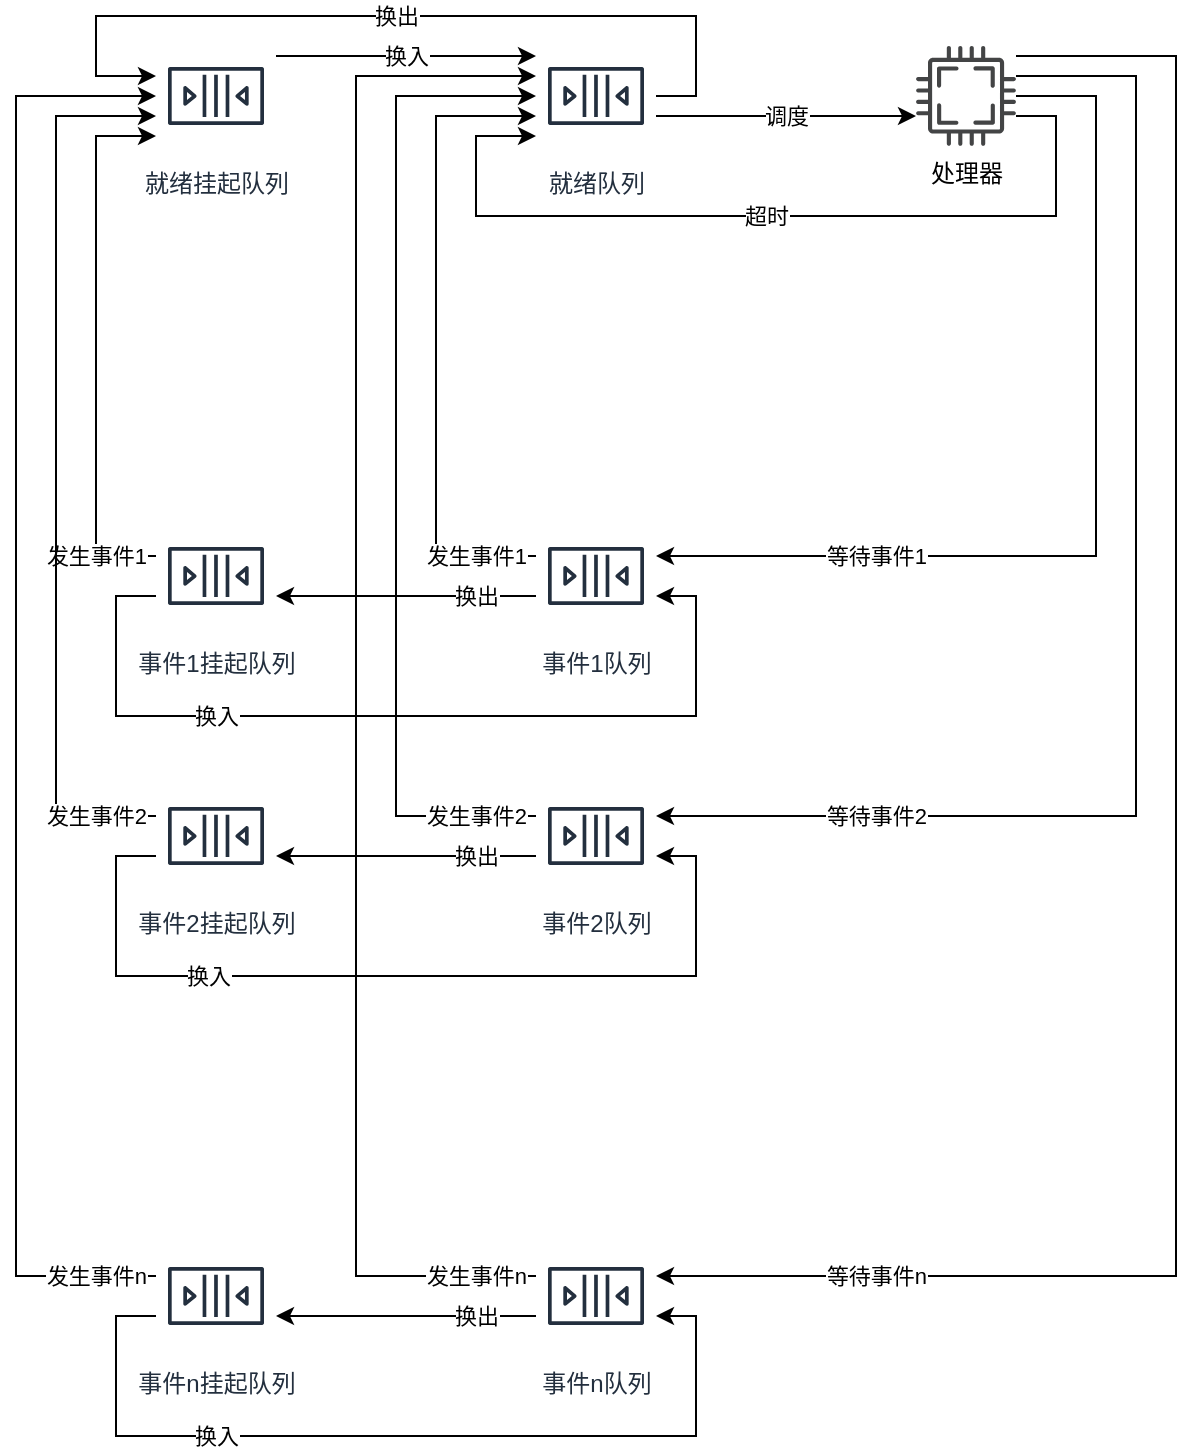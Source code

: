 <mxfile version="13.7.5" type="github">
  <diagram id="aUQ_wYazr1DgIkO7knah" name="Page-1">
    <mxGraphModel dx="1662" dy="1167" grid="1" gridSize="10" guides="1" tooltips="1" connect="1" arrows="1" fold="1" page="1" pageScale="1" pageWidth="850" pageHeight="1100" math="0" shadow="0">
      <root>
        <mxCell id="0" />
        <mxCell id="1" parent="0" />
        <mxCell id="liHzMGaKBJShzQCxFB6B-17" value="换入" style="edgeStyle=orthogonalEdgeStyle;rounded=0;orthogonalLoop=1;jettySize=auto;html=1;" edge="1" parent="1" source="liHzMGaKBJShzQCxFB6B-2" target="liHzMGaKBJShzQCxFB6B-4">
          <mxGeometry relative="1" as="geometry">
            <Array as="points">
              <mxPoint x="290" y="100" />
              <mxPoint x="290" y="100" />
            </Array>
          </mxGeometry>
        </mxCell>
        <mxCell id="liHzMGaKBJShzQCxFB6B-2" value="就绪挂起队列" style="outlineConnect=0;fontColor=#232F3E;gradientColor=none;strokeColor=#232F3E;fillColor=#ffffff;dashed=0;verticalLabelPosition=bottom;verticalAlign=top;align=center;html=1;fontSize=12;fontStyle=0;aspect=fixed;shape=mxgraph.aws4.resourceIcon;resIcon=mxgraph.aws4.queue;" vertex="1" parent="1">
          <mxGeometry x="170" y="90" width="60" height="60" as="geometry" />
        </mxCell>
        <mxCell id="liHzMGaKBJShzQCxFB6B-18" value="换出" style="edgeStyle=orthogonalEdgeStyle;rounded=0;orthogonalLoop=1;jettySize=auto;html=1;" edge="1" parent="1" source="liHzMGaKBJShzQCxFB6B-3" target="liHzMGaKBJShzQCxFB6B-7">
          <mxGeometry x="-0.231" y="-20" relative="1" as="geometry">
            <Array as="points">
              <mxPoint x="310" y="370" />
              <mxPoint x="310" y="370" />
            </Array>
            <mxPoint x="20" y="20" as="offset" />
          </mxGeometry>
        </mxCell>
        <mxCell id="liHzMGaKBJShzQCxFB6B-28" value="发生事件1" style="edgeStyle=orthogonalEdgeStyle;rounded=0;orthogonalLoop=1;jettySize=auto;html=1;" edge="1" parent="1" source="liHzMGaKBJShzQCxFB6B-3" target="liHzMGaKBJShzQCxFB6B-4">
          <mxGeometry x="-0.812" relative="1" as="geometry">
            <Array as="points">
              <mxPoint x="310" y="350" />
              <mxPoint x="310" y="130" />
            </Array>
            <mxPoint as="offset" />
          </mxGeometry>
        </mxCell>
        <mxCell id="liHzMGaKBJShzQCxFB6B-3" value="事件1队列" style="outlineConnect=0;fontColor=#232F3E;gradientColor=none;strokeColor=#232F3E;fillColor=#ffffff;dashed=0;verticalLabelPosition=bottom;verticalAlign=top;align=center;html=1;fontSize=12;fontStyle=0;aspect=fixed;shape=mxgraph.aws4.resourceIcon;resIcon=mxgraph.aws4.queue;" vertex="1" parent="1">
          <mxGeometry x="360" y="330" width="60" height="60" as="geometry" />
        </mxCell>
        <mxCell id="liHzMGaKBJShzQCxFB6B-9" value="调度" style="edgeStyle=orthogonalEdgeStyle;rounded=0;orthogonalLoop=1;jettySize=auto;html=1;" edge="1" parent="1" source="liHzMGaKBJShzQCxFB6B-4" target="liHzMGaKBJShzQCxFB6B-8">
          <mxGeometry relative="1" as="geometry">
            <mxPoint x="390" y="110" as="targetPoint" />
            <Array as="points">
              <mxPoint x="490" y="130" />
              <mxPoint x="490" y="130" />
            </Array>
          </mxGeometry>
        </mxCell>
        <mxCell id="liHzMGaKBJShzQCxFB6B-31" value="换出" style="edgeStyle=orthogonalEdgeStyle;rounded=0;orthogonalLoop=1;jettySize=auto;html=1;" edge="1" parent="1" source="liHzMGaKBJShzQCxFB6B-4" target="liHzMGaKBJShzQCxFB6B-2">
          <mxGeometry relative="1" as="geometry">
            <Array as="points">
              <mxPoint x="440" y="120" />
              <mxPoint x="440" y="80" />
              <mxPoint x="140" y="80" />
              <mxPoint x="140" y="110" />
            </Array>
          </mxGeometry>
        </mxCell>
        <mxCell id="liHzMGaKBJShzQCxFB6B-4" value="就绪队列" style="outlineConnect=0;fontColor=#232F3E;gradientColor=none;strokeColor=#232F3E;fillColor=#ffffff;dashed=0;verticalLabelPosition=bottom;verticalAlign=top;align=center;html=1;fontSize=12;fontStyle=0;aspect=fixed;shape=mxgraph.aws4.resourceIcon;resIcon=mxgraph.aws4.queue;" vertex="1" parent="1">
          <mxGeometry x="360" y="90" width="60" height="60" as="geometry" />
        </mxCell>
        <mxCell id="liHzMGaKBJShzQCxFB6B-22" value="发生事件1" style="edgeStyle=orthogonalEdgeStyle;rounded=0;orthogonalLoop=1;jettySize=auto;html=1;" edge="1" parent="1" source="liHzMGaKBJShzQCxFB6B-7" target="liHzMGaKBJShzQCxFB6B-2">
          <mxGeometry x="-0.778" relative="1" as="geometry">
            <Array as="points">
              <mxPoint x="140" y="350" />
              <mxPoint x="140" y="140" />
            </Array>
            <mxPoint as="offset" />
          </mxGeometry>
        </mxCell>
        <mxCell id="liHzMGaKBJShzQCxFB6B-25" value="换入" style="edgeStyle=orthogonalEdgeStyle;rounded=0;orthogonalLoop=1;jettySize=auto;html=1;" edge="1" parent="1" source="liHzMGaKBJShzQCxFB6B-7" target="liHzMGaKBJShzQCxFB6B-3">
          <mxGeometry x="-0.422" relative="1" as="geometry">
            <Array as="points">
              <mxPoint x="150" y="370" />
              <mxPoint x="150" y="430" />
              <mxPoint x="440" y="430" />
              <mxPoint x="440" y="370" />
            </Array>
            <mxPoint as="offset" />
          </mxGeometry>
        </mxCell>
        <mxCell id="liHzMGaKBJShzQCxFB6B-7" value="事件1挂起队列" style="outlineConnect=0;fontColor=#232F3E;gradientColor=none;strokeColor=#232F3E;fillColor=#ffffff;dashed=0;verticalLabelPosition=bottom;verticalAlign=top;align=center;html=1;fontSize=12;fontStyle=0;aspect=fixed;shape=mxgraph.aws4.resourceIcon;resIcon=mxgraph.aws4.queue;" vertex="1" parent="1">
          <mxGeometry x="170" y="330" width="60" height="60" as="geometry" />
        </mxCell>
        <mxCell id="liHzMGaKBJShzQCxFB6B-14" value="等待事件1" style="edgeStyle=orthogonalEdgeStyle;rounded=0;orthogonalLoop=1;jettySize=auto;html=1;" edge="1" parent="1" source="liHzMGaKBJShzQCxFB6B-8" target="liHzMGaKBJShzQCxFB6B-3">
          <mxGeometry x="0.551" relative="1" as="geometry">
            <Array as="points">
              <mxPoint x="640" y="120" />
              <mxPoint x="640" y="350" />
            </Array>
            <mxPoint as="offset" />
          </mxGeometry>
        </mxCell>
        <mxCell id="liHzMGaKBJShzQCxFB6B-15" value="等待事件2" style="edgeStyle=orthogonalEdgeStyle;rounded=0;orthogonalLoop=1;jettySize=auto;html=1;" edge="1" parent="1" source="liHzMGaKBJShzQCxFB6B-8" target="liHzMGaKBJShzQCxFB6B-10">
          <mxGeometry x="0.672" relative="1" as="geometry">
            <Array as="points">
              <mxPoint x="660" y="110" />
              <mxPoint x="660" y="480" />
            </Array>
            <mxPoint as="offset" />
          </mxGeometry>
        </mxCell>
        <mxCell id="liHzMGaKBJShzQCxFB6B-16" value="等待事件n&lt;br&gt;" style="edgeStyle=orthogonalEdgeStyle;rounded=0;orthogonalLoop=1;jettySize=auto;html=1;" edge="1" parent="1" source="liHzMGaKBJShzQCxFB6B-8" target="liHzMGaKBJShzQCxFB6B-11">
          <mxGeometry x="0.768" relative="1" as="geometry">
            <Array as="points">
              <mxPoint x="680" y="100" />
              <mxPoint x="680" y="710" />
            </Array>
            <mxPoint as="offset" />
          </mxGeometry>
        </mxCell>
        <mxCell id="liHzMGaKBJShzQCxFB6B-32" value="超时" style="edgeStyle=orthogonalEdgeStyle;rounded=0;orthogonalLoop=1;jettySize=auto;html=1;" edge="1" parent="1" source="liHzMGaKBJShzQCxFB6B-8" target="liHzMGaKBJShzQCxFB6B-4">
          <mxGeometry relative="1" as="geometry">
            <Array as="points">
              <mxPoint x="620" y="130" />
              <mxPoint x="620" y="180" />
              <mxPoint x="330" y="180" />
              <mxPoint x="330" y="140" />
            </Array>
          </mxGeometry>
        </mxCell>
        <mxCell id="liHzMGaKBJShzQCxFB6B-8" value="处理器" style="pointerEvents=1;shadow=0;dashed=0;html=1;strokeColor=none;fillColor=#434445;aspect=fixed;labelPosition=center;verticalLabelPosition=bottom;verticalAlign=top;align=center;outlineConnect=0;shape=mxgraph.vvd.cpu;" vertex="1" parent="1">
          <mxGeometry x="550" y="95" width="50" height="50" as="geometry" />
        </mxCell>
        <mxCell id="liHzMGaKBJShzQCxFB6B-19" value="换出" style="edgeStyle=orthogonalEdgeStyle;rounded=0;orthogonalLoop=1;jettySize=auto;html=1;" edge="1" parent="1" source="liHzMGaKBJShzQCxFB6B-10" target="liHzMGaKBJShzQCxFB6B-12">
          <mxGeometry x="0.077" y="-40" relative="1" as="geometry">
            <Array as="points">
              <mxPoint x="290" y="500" />
              <mxPoint x="290" y="500" />
            </Array>
            <mxPoint x="40" y="40" as="offset" />
          </mxGeometry>
        </mxCell>
        <mxCell id="liHzMGaKBJShzQCxFB6B-29" value="发生事件2" style="edgeStyle=orthogonalEdgeStyle;rounded=0;orthogonalLoop=1;jettySize=auto;html=1;" edge="1" parent="1" source="liHzMGaKBJShzQCxFB6B-10" target="liHzMGaKBJShzQCxFB6B-4">
          <mxGeometry x="-0.88" relative="1" as="geometry">
            <Array as="points">
              <mxPoint x="290" y="480" />
              <mxPoint x="290" y="120" />
            </Array>
            <mxPoint as="offset" />
          </mxGeometry>
        </mxCell>
        <mxCell id="liHzMGaKBJShzQCxFB6B-10" value="事件2队列" style="outlineConnect=0;fontColor=#232F3E;gradientColor=none;strokeColor=#232F3E;fillColor=#ffffff;dashed=0;verticalLabelPosition=bottom;verticalAlign=top;align=center;html=1;fontSize=12;fontStyle=0;aspect=fixed;shape=mxgraph.aws4.resourceIcon;resIcon=mxgraph.aws4.queue;" vertex="1" parent="1">
          <mxGeometry x="360" y="460" width="60" height="60" as="geometry" />
        </mxCell>
        <mxCell id="liHzMGaKBJShzQCxFB6B-20" value="换出" style="edgeStyle=orthogonalEdgeStyle;rounded=0;orthogonalLoop=1;jettySize=auto;html=1;" edge="1" parent="1" source="liHzMGaKBJShzQCxFB6B-11" target="liHzMGaKBJShzQCxFB6B-13">
          <mxGeometry x="-0.077" y="-30" relative="1" as="geometry">
            <Array as="points">
              <mxPoint x="300" y="730" />
              <mxPoint x="300" y="730" />
            </Array>
            <mxPoint x="30" y="30" as="offset" />
          </mxGeometry>
        </mxCell>
        <mxCell id="liHzMGaKBJShzQCxFB6B-30" value="发生事件n" style="edgeStyle=orthogonalEdgeStyle;rounded=0;orthogonalLoop=1;jettySize=auto;html=1;" edge="1" parent="1" source="liHzMGaKBJShzQCxFB6B-11" target="liHzMGaKBJShzQCxFB6B-4">
          <mxGeometry x="-0.923" relative="1" as="geometry">
            <Array as="points">
              <mxPoint x="270" y="710" />
              <mxPoint x="270" y="110" />
            </Array>
            <mxPoint as="offset" />
          </mxGeometry>
        </mxCell>
        <mxCell id="liHzMGaKBJShzQCxFB6B-11" value="事件n队列" style="outlineConnect=0;fontColor=#232F3E;gradientColor=none;strokeColor=#232F3E;fillColor=#ffffff;dashed=0;verticalLabelPosition=bottom;verticalAlign=top;align=center;html=1;fontSize=12;fontStyle=0;aspect=fixed;shape=mxgraph.aws4.resourceIcon;resIcon=mxgraph.aws4.queue;" vertex="1" parent="1">
          <mxGeometry x="360" y="690" width="60" height="60" as="geometry" />
        </mxCell>
        <mxCell id="liHzMGaKBJShzQCxFB6B-23" value="发生事件2" style="edgeStyle=orthogonalEdgeStyle;rounded=0;orthogonalLoop=1;jettySize=auto;html=1;" edge="1" parent="1" source="liHzMGaKBJShzQCxFB6B-12" target="liHzMGaKBJShzQCxFB6B-2">
          <mxGeometry x="-0.867" relative="1" as="geometry">
            <Array as="points">
              <mxPoint x="120" y="480" />
              <mxPoint x="120" y="130" />
            </Array>
            <mxPoint as="offset" />
          </mxGeometry>
        </mxCell>
        <mxCell id="liHzMGaKBJShzQCxFB6B-26" value="换入" style="edgeStyle=orthogonalEdgeStyle;rounded=0;orthogonalLoop=1;jettySize=auto;html=1;" edge="1" parent="1" source="liHzMGaKBJShzQCxFB6B-12" target="liHzMGaKBJShzQCxFB6B-10">
          <mxGeometry x="-0.442" relative="1" as="geometry">
            <Array as="points">
              <mxPoint x="150" y="500" />
              <mxPoint x="150" y="560" />
              <mxPoint x="440" y="560" />
              <mxPoint x="440" y="500" />
            </Array>
            <mxPoint as="offset" />
          </mxGeometry>
        </mxCell>
        <mxCell id="liHzMGaKBJShzQCxFB6B-12" value="事件2挂起队列" style="outlineConnect=0;fontColor=#232F3E;gradientColor=none;strokeColor=#232F3E;fillColor=#ffffff;dashed=0;verticalLabelPosition=bottom;verticalAlign=top;align=center;html=1;fontSize=12;fontStyle=0;aspect=fixed;shape=mxgraph.aws4.resourceIcon;resIcon=mxgraph.aws4.queue;" vertex="1" parent="1">
          <mxGeometry x="170" y="460" width="60" height="60" as="geometry" />
        </mxCell>
        <mxCell id="liHzMGaKBJShzQCxFB6B-24" value="发生事件n" style="edgeStyle=orthogonalEdgeStyle;rounded=0;orthogonalLoop=1;jettySize=auto;html=1;" edge="1" parent="1" source="liHzMGaKBJShzQCxFB6B-13" target="liHzMGaKBJShzQCxFB6B-2">
          <mxGeometry x="-0.918" relative="1" as="geometry">
            <Array as="points">
              <mxPoint x="100" y="710" />
              <mxPoint x="100" y="120" />
            </Array>
            <mxPoint as="offset" />
          </mxGeometry>
        </mxCell>
        <mxCell id="liHzMGaKBJShzQCxFB6B-27" value="换入" style="edgeStyle=orthogonalEdgeStyle;rounded=0;orthogonalLoop=1;jettySize=auto;html=1;" edge="1" parent="1" source="liHzMGaKBJShzQCxFB6B-13" target="liHzMGaKBJShzQCxFB6B-11">
          <mxGeometry x="-0.422" relative="1" as="geometry">
            <Array as="points">
              <mxPoint x="150" y="730" />
              <mxPoint x="150" y="790" />
              <mxPoint x="440" y="790" />
              <mxPoint x="440" y="730" />
            </Array>
            <mxPoint as="offset" />
          </mxGeometry>
        </mxCell>
        <mxCell id="liHzMGaKBJShzQCxFB6B-13" value="事件n挂起队列" style="outlineConnect=0;fontColor=#232F3E;gradientColor=none;strokeColor=#232F3E;fillColor=#ffffff;dashed=0;verticalLabelPosition=bottom;verticalAlign=top;align=center;html=1;fontSize=12;fontStyle=0;aspect=fixed;shape=mxgraph.aws4.resourceIcon;resIcon=mxgraph.aws4.queue;" vertex="1" parent="1">
          <mxGeometry x="170" y="690" width="60" height="60" as="geometry" />
        </mxCell>
      </root>
    </mxGraphModel>
  </diagram>
</mxfile>
